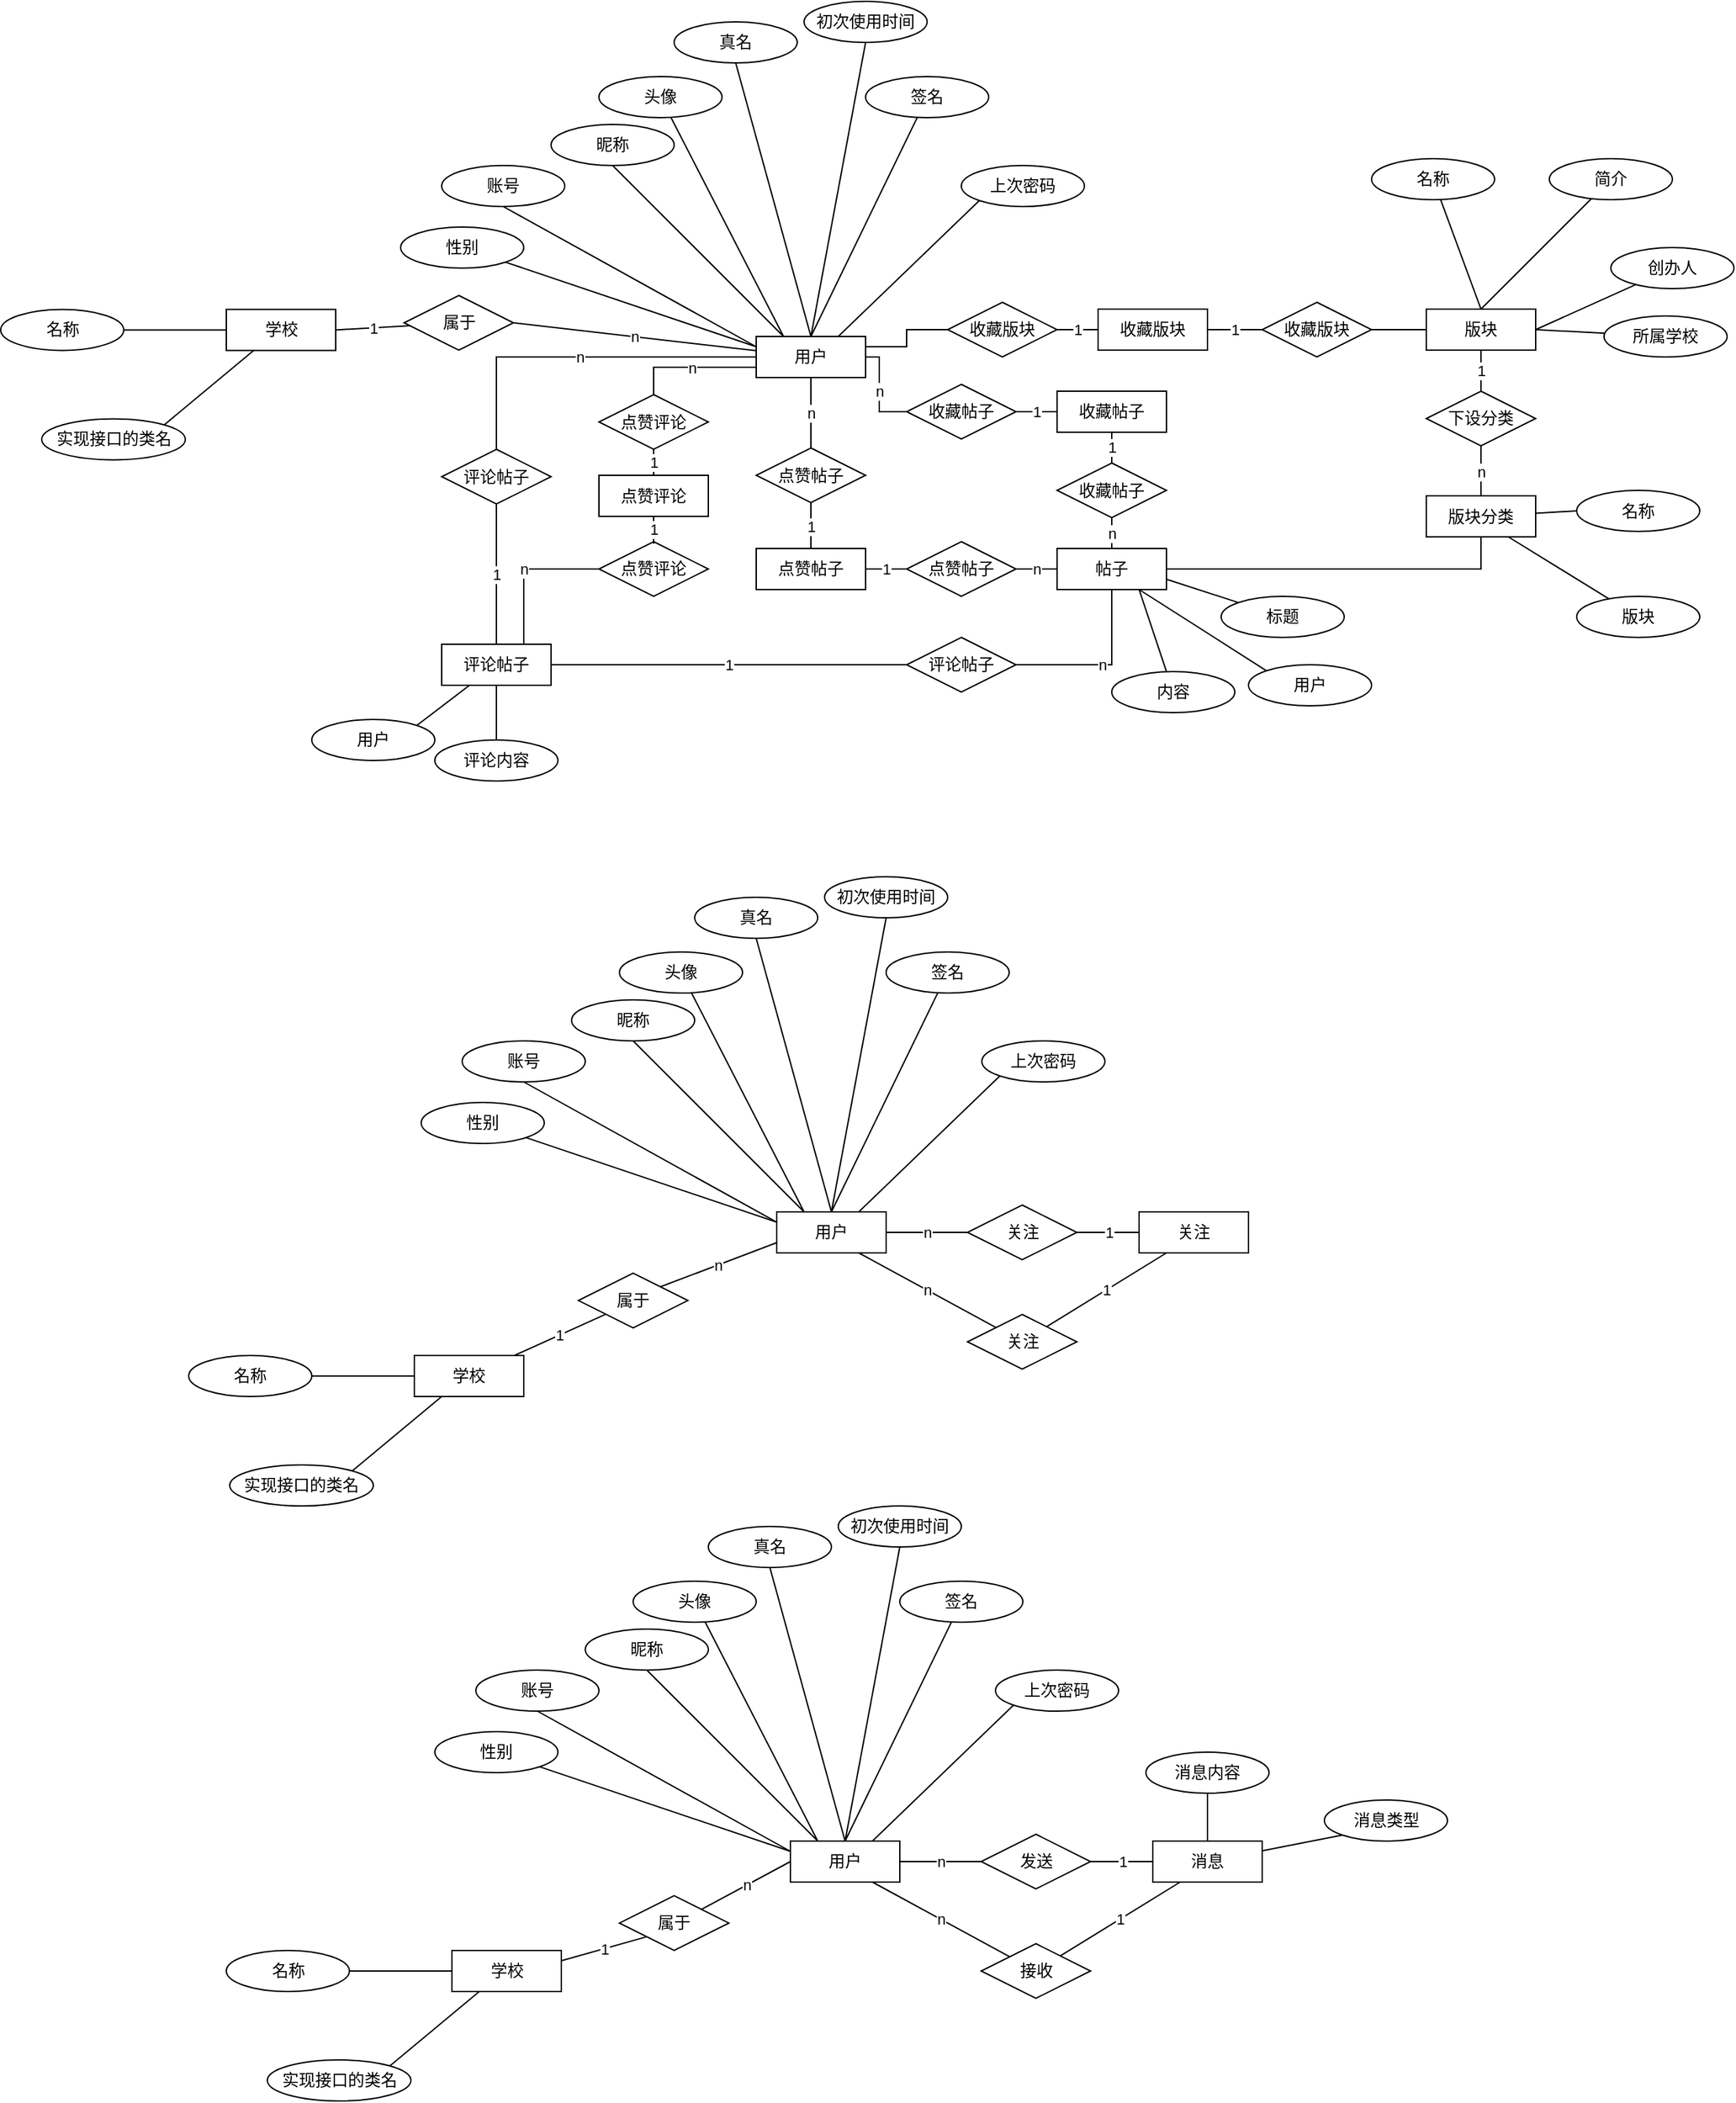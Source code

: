 <mxfile version="10.6.9" type="github"><diagram name="Page-1" id="ad52d381-51e7-2e0d-a935-2d0ddd2fd229"><mxGraphModel dx="1935" dy="1365" grid="1" gridSize="10" guides="1" tooltips="1" connect="1" arrows="1" fold="1" page="1" pageScale="1" pageWidth="1100" pageHeight="850" background="#ffffff" math="0" shadow="0"><root><mxCell id="0"/><mxCell id="1" parent="0"/><mxCell id="YHrxvoKXuouvBhaoCfWA-26" value="n&lt;br&gt;" style="edgeStyle=orthogonalEdgeStyle;rounded=0;orthogonalLoop=1;jettySize=auto;html=1;entryX=0.5;entryY=0;entryDx=0;entryDy=0;endArrow=none;endFill=0;" edge="1" parent="1" source="YHrxvoKXuouvBhaoCfWA-1" target="YHrxvoKXuouvBhaoCfWA-13"><mxGeometry relative="1" as="geometry"/></mxCell><mxCell id="YHrxvoKXuouvBhaoCfWA-28" value="n" style="edgeStyle=orthogonalEdgeStyle;rounded=0;orthogonalLoop=1;jettySize=auto;html=1;entryX=0.5;entryY=0;entryDx=0;entryDy=0;endArrow=none;endFill=0;" edge="1" parent="1" source="YHrxvoKXuouvBhaoCfWA-1" target="YHrxvoKXuouvBhaoCfWA-27"><mxGeometry relative="1" as="geometry"/></mxCell><mxCell id="YHrxvoKXuouvBhaoCfWA-46" value="n" style="edgeStyle=orthogonalEdgeStyle;rounded=0;orthogonalLoop=1;jettySize=auto;html=1;exitX=0;exitY=0.75;exitDx=0;exitDy=0;endArrow=none;endFill=0;" edge="1" parent="1" source="YHrxvoKXuouvBhaoCfWA-1" target="YHrxvoKXuouvBhaoCfWA-45"><mxGeometry relative="1" as="geometry"/></mxCell><mxCell id="YHrxvoKXuouvBhaoCfWA-57" style="edgeStyle=orthogonalEdgeStyle;rounded=0;orthogonalLoop=1;jettySize=auto;html=1;exitX=1;exitY=0.25;exitDx=0;exitDy=0;entryX=0;entryY=0.5;entryDx=0;entryDy=0;endArrow=none;endFill=0;" edge="1" parent="1" source="YHrxvoKXuouvBhaoCfWA-1" target="YHrxvoKXuouvBhaoCfWA-9"><mxGeometry relative="1" as="geometry"/></mxCell><mxCell id="YHrxvoKXuouvBhaoCfWA-65" style="rounded=0;orthogonalLoop=1;jettySize=auto;html=1;exitX=0;exitY=0.25;exitDx=0;exitDy=0;entryX=0.5;entryY=1;entryDx=0;entryDy=0;endArrow=none;endFill=0;strokeColor=#000000;" edge="1" parent="1" source="YHrxvoKXuouvBhaoCfWA-1" target="YHrxvoKXuouvBhaoCfWA-2"><mxGeometry relative="1" as="geometry"/></mxCell><mxCell id="YHrxvoKXuouvBhaoCfWA-69" style="edgeStyle=none;rounded=0;orthogonalLoop=1;jettySize=auto;html=1;exitX=0.25;exitY=0;exitDx=0;exitDy=0;entryX=0.5;entryY=1;entryDx=0;entryDy=0;endArrow=none;endFill=0;strokeColor=#000000;" edge="1" parent="1" source="YHrxvoKXuouvBhaoCfWA-1" target="YHrxvoKXuouvBhaoCfWA-68"><mxGeometry relative="1" as="geometry"/></mxCell><mxCell id="YHrxvoKXuouvBhaoCfWA-71" style="edgeStyle=none;rounded=0;orthogonalLoop=1;jettySize=auto;html=1;exitX=0.5;exitY=0;exitDx=0;exitDy=0;entryX=0.5;entryY=1;entryDx=0;entryDy=0;endArrow=none;endFill=0;strokeColor=#000000;" edge="1" parent="1" source="YHrxvoKXuouvBhaoCfWA-1" target="YHrxvoKXuouvBhaoCfWA-70"><mxGeometry relative="1" as="geometry"/></mxCell><mxCell id="YHrxvoKXuouvBhaoCfWA-84" style="edgeStyle=none;rounded=0;orthogonalLoop=1;jettySize=auto;html=1;exitX=0.5;exitY=0;exitDx=0;exitDy=0;entryX=0.5;entryY=1;entryDx=0;entryDy=0;endArrow=none;endFill=0;strokeColor=#000000;" edge="1" parent="1" source="YHrxvoKXuouvBhaoCfWA-1" target="YHrxvoKXuouvBhaoCfWA-83"><mxGeometry relative="1" as="geometry"/></mxCell><mxCell id="YHrxvoKXuouvBhaoCfWA-1" value="用户" style="rounded=0;whiteSpace=wrap;html=1;" vertex="1" parent="1"><mxGeometry x="355" y="-545" width="80" height="30" as="geometry"/></mxCell><mxCell id="YHrxvoKXuouvBhaoCfWA-2" value="账号" style="ellipse;whiteSpace=wrap;html=1;" vertex="1" parent="1"><mxGeometry x="125" y="-670" width="90" height="30" as="geometry"/></mxCell><mxCell id="YHrxvoKXuouvBhaoCfWA-60" style="edgeStyle=orthogonalEdgeStyle;rounded=0;orthogonalLoop=1;jettySize=auto;html=1;entryX=1;entryY=0.5;entryDx=0;entryDy=0;endArrow=none;endFill=0;" edge="1" parent="1" source="YHrxvoKXuouvBhaoCfWA-3" target="YHrxvoKXuouvBhaoCfWA-11"><mxGeometry relative="1" as="geometry"/></mxCell><mxCell id="YHrxvoKXuouvBhaoCfWA-63" value="1" style="edgeStyle=orthogonalEdgeStyle;rounded=0;orthogonalLoop=1;jettySize=auto;html=1;entryX=0.5;entryY=0;entryDx=0;entryDy=0;endArrow=none;endFill=0;" edge="1" parent="1" source="YHrxvoKXuouvBhaoCfWA-3" target="YHrxvoKXuouvBhaoCfWA-62"><mxGeometry relative="1" as="geometry"/></mxCell><mxCell id="YHrxvoKXuouvBhaoCfWA-3" value="版块" style="rounded=0;whiteSpace=wrap;html=1;" vertex="1" parent="1"><mxGeometry x="845" y="-565" width="80" height="30" as="geometry"/></mxCell><mxCell id="YHrxvoKXuouvBhaoCfWA-17" value="1" style="edgeStyle=orthogonalEdgeStyle;rounded=0;orthogonalLoop=1;jettySize=auto;html=1;exitX=1;exitY=0.5;exitDx=0;exitDy=0;entryX=0;entryY=0.5;entryDx=0;entryDy=0;endArrow=none;endFill=0;" edge="1" parent="1" source="YHrxvoKXuouvBhaoCfWA-4" target="YHrxvoKXuouvBhaoCfWA-11"><mxGeometry relative="1" as="geometry"/></mxCell><mxCell id="YHrxvoKXuouvBhaoCfWA-4" value="收藏版块" style="rounded=0;whiteSpace=wrap;html=1;" vertex="1" parent="1"><mxGeometry x="605" y="-565" width="80" height="30" as="geometry"/></mxCell><mxCell id="YHrxvoKXuouvBhaoCfWA-5" value="点赞帖子" style="rounded=0;whiteSpace=wrap;html=1;" vertex="1" parent="1"><mxGeometry x="355" y="-390" width="80" height="30" as="geometry"/></mxCell><mxCell id="YHrxvoKXuouvBhaoCfWA-20" style="edgeStyle=orthogonalEdgeStyle;rounded=0;orthogonalLoop=1;jettySize=auto;html=1;exitX=1;exitY=0.5;exitDx=0;exitDy=0;entryX=0.5;entryY=1;entryDx=0;entryDy=0;endArrow=none;endFill=0;" edge="1" parent="1" source="YHrxvoKXuouvBhaoCfWA-6" target="YHrxvoKXuouvBhaoCfWA-7"><mxGeometry relative="1" as="geometry"/></mxCell><mxCell id="YHrxvoKXuouvBhaoCfWA-99" style="edgeStyle=none;rounded=0;orthogonalLoop=1;jettySize=auto;html=1;exitX=0.75;exitY=1;exitDx=0;exitDy=0;entryX=0;entryY=0;entryDx=0;entryDy=0;endArrow=none;endFill=0;strokeColor=#000000;" edge="1" parent="1" source="YHrxvoKXuouvBhaoCfWA-6" target="YHrxvoKXuouvBhaoCfWA-98"><mxGeometry relative="1" as="geometry"/></mxCell><mxCell id="YHrxvoKXuouvBhaoCfWA-6" value="帖子" style="rounded=0;whiteSpace=wrap;html=1;" vertex="1" parent="1"><mxGeometry x="575" y="-390" width="80" height="30" as="geometry"/></mxCell><mxCell id="YHrxvoKXuouvBhaoCfWA-64" value="n" style="edgeStyle=orthogonalEdgeStyle;rounded=0;orthogonalLoop=1;jettySize=auto;html=1;entryX=0.5;entryY=1;entryDx=0;entryDy=0;endArrow=none;endFill=0;" edge="1" parent="1" source="YHrxvoKXuouvBhaoCfWA-7" target="YHrxvoKXuouvBhaoCfWA-62"><mxGeometry relative="1" as="geometry"/></mxCell><mxCell id="YHrxvoKXuouvBhaoCfWA-91" style="edgeStyle=none;rounded=0;orthogonalLoop=1;jettySize=auto;html=1;entryX=0;entryY=0.5;entryDx=0;entryDy=0;endArrow=none;endFill=0;strokeColor=#000000;" edge="1" parent="1" source="YHrxvoKXuouvBhaoCfWA-7" target="YHrxvoKXuouvBhaoCfWA-90"><mxGeometry relative="1" as="geometry"/></mxCell><mxCell id="YHrxvoKXuouvBhaoCfWA-7" value="版块分类" style="rounded=0;whiteSpace=wrap;html=1;" vertex="1" parent="1"><mxGeometry x="845" y="-428.5" width="80" height="30" as="geometry"/></mxCell><mxCell id="YHrxvoKXuouvBhaoCfWA-16" value="1" style="edgeStyle=orthogonalEdgeStyle;rounded=0;orthogonalLoop=1;jettySize=auto;html=1;entryX=0;entryY=0.5;entryDx=0;entryDy=0;endArrow=none;endFill=0;" edge="1" parent="1" source="YHrxvoKXuouvBhaoCfWA-9" target="YHrxvoKXuouvBhaoCfWA-4"><mxGeometry relative="1" as="geometry"/></mxCell><mxCell id="YHrxvoKXuouvBhaoCfWA-9" value="收藏版块" style="rhombus;whiteSpace=wrap;html=1;" vertex="1" parent="1"><mxGeometry x="495" y="-570" width="80" height="40" as="geometry"/></mxCell><mxCell id="YHrxvoKXuouvBhaoCfWA-11" value="收藏版块" style="rhombus;whiteSpace=wrap;html=1;" vertex="1" parent="1"><mxGeometry x="725" y="-570" width="80" height="40" as="geometry"/></mxCell><mxCell id="YHrxvoKXuouvBhaoCfWA-25" value="1" style="edgeStyle=orthogonalEdgeStyle;rounded=0;orthogonalLoop=1;jettySize=auto;html=1;exitX=0.5;exitY=1;exitDx=0;exitDy=0;entryX=0.5;entryY=0;entryDx=0;entryDy=0;endArrow=none;endFill=0;" edge="1" parent="1" source="YHrxvoKXuouvBhaoCfWA-13" target="YHrxvoKXuouvBhaoCfWA-5"><mxGeometry relative="1" as="geometry"/></mxCell><mxCell id="YHrxvoKXuouvBhaoCfWA-13" value="点赞帖子" style="rhombus;whiteSpace=wrap;html=1;" vertex="1" parent="1"><mxGeometry x="355" y="-463.5" width="80" height="40" as="geometry"/></mxCell><mxCell id="YHrxvoKXuouvBhaoCfWA-21" value="n" style="edgeStyle=orthogonalEdgeStyle;rounded=0;orthogonalLoop=1;jettySize=auto;html=1;exitX=1;exitY=0.5;exitDx=0;exitDy=0;entryX=0;entryY=0.5;entryDx=0;entryDy=0;endArrow=none;endFill=0;" edge="1" parent="1" source="YHrxvoKXuouvBhaoCfWA-14" target="YHrxvoKXuouvBhaoCfWA-6"><mxGeometry relative="1" as="geometry"/></mxCell><mxCell id="YHrxvoKXuouvBhaoCfWA-22" value="1&lt;br&gt;" style="edgeStyle=orthogonalEdgeStyle;rounded=0;orthogonalLoop=1;jettySize=auto;html=1;exitX=0;exitY=0.5;exitDx=0;exitDy=0;entryX=1;entryY=0.5;entryDx=0;entryDy=0;endArrow=none;endFill=0;" edge="1" parent="1" source="YHrxvoKXuouvBhaoCfWA-14" target="YHrxvoKXuouvBhaoCfWA-5"><mxGeometry relative="1" as="geometry"/></mxCell><mxCell id="YHrxvoKXuouvBhaoCfWA-14" value="点赞帖子" style="rhombus;whiteSpace=wrap;html=1;" vertex="1" parent="1"><mxGeometry x="465" y="-395" width="80" height="40" as="geometry"/></mxCell><mxCell id="YHrxvoKXuouvBhaoCfWA-38" value="1" style="edgeStyle=orthogonalEdgeStyle;rounded=0;orthogonalLoop=1;jettySize=auto;html=1;endArrow=none;endFill=0;" edge="1" parent="1" source="YHrxvoKXuouvBhaoCfWA-27" target="YHrxvoKXuouvBhaoCfWA-37"><mxGeometry relative="1" as="geometry"/></mxCell><mxCell id="YHrxvoKXuouvBhaoCfWA-27" value="评论帖子" style="rhombus;whiteSpace=wrap;html=1;" vertex="1" parent="1"><mxGeometry x="125" y="-462.5" width="80" height="40" as="geometry"/></mxCell><mxCell id="YHrxvoKXuouvBhaoCfWA-41" value="n" style="edgeStyle=orthogonalEdgeStyle;rounded=0;orthogonalLoop=1;jettySize=auto;html=1;exitX=0;exitY=0.5;exitDx=0;exitDy=0;entryX=1;entryY=0.5;entryDx=0;entryDy=0;endArrow=none;endFill=0;" edge="1" parent="1" source="YHrxvoKXuouvBhaoCfWA-33" target="YHrxvoKXuouvBhaoCfWA-1"><mxGeometry relative="1" as="geometry"/></mxCell><mxCell id="YHrxvoKXuouvBhaoCfWA-42" value="1" style="edgeStyle=orthogonalEdgeStyle;rounded=0;orthogonalLoop=1;jettySize=auto;html=1;entryX=0;entryY=0.5;entryDx=0;entryDy=0;endArrow=none;endFill=0;" edge="1" parent="1" source="YHrxvoKXuouvBhaoCfWA-33" target="YHrxvoKXuouvBhaoCfWA-34"><mxGeometry relative="1" as="geometry"/></mxCell><mxCell id="YHrxvoKXuouvBhaoCfWA-33" value="收藏帖子" style="rhombus;whiteSpace=wrap;html=1;" vertex="1" parent="1"><mxGeometry x="465" y="-510" width="80" height="40" as="geometry"/></mxCell><mxCell id="YHrxvoKXuouvBhaoCfWA-43" value="1" style="edgeStyle=orthogonalEdgeStyle;rounded=0;orthogonalLoop=1;jettySize=auto;html=1;entryX=0.5;entryY=0;entryDx=0;entryDy=0;endArrow=none;endFill=0;" edge="1" parent="1" source="YHrxvoKXuouvBhaoCfWA-34" target="YHrxvoKXuouvBhaoCfWA-35"><mxGeometry relative="1" as="geometry"/></mxCell><mxCell id="YHrxvoKXuouvBhaoCfWA-34" value="收藏帖子" style="rounded=0;whiteSpace=wrap;html=1;" vertex="1" parent="1"><mxGeometry x="575" y="-505" width="80" height="30" as="geometry"/></mxCell><mxCell id="YHrxvoKXuouvBhaoCfWA-44" value="n" style="edgeStyle=orthogonalEdgeStyle;rounded=0;orthogonalLoop=1;jettySize=auto;html=1;entryX=0.5;entryY=0;entryDx=0;entryDy=0;endArrow=none;endFill=0;" edge="1" parent="1" source="YHrxvoKXuouvBhaoCfWA-35" target="YHrxvoKXuouvBhaoCfWA-6"><mxGeometry relative="1" as="geometry"/></mxCell><mxCell id="YHrxvoKXuouvBhaoCfWA-35" value="收藏帖子" style="rhombus;whiteSpace=wrap;html=1;" vertex="1" parent="1"><mxGeometry x="575" y="-452.5" width="80" height="40" as="geometry"/></mxCell><mxCell id="YHrxvoKXuouvBhaoCfWA-40" value="n" style="edgeStyle=orthogonalEdgeStyle;rounded=0;orthogonalLoop=1;jettySize=auto;html=1;entryX=0.5;entryY=1;entryDx=0;entryDy=0;endArrow=none;endFill=0;" edge="1" parent="1" source="YHrxvoKXuouvBhaoCfWA-36" target="YHrxvoKXuouvBhaoCfWA-6"><mxGeometry relative="1" as="geometry"/></mxCell><mxCell id="YHrxvoKXuouvBhaoCfWA-36" value="评论帖子" style="rhombus;whiteSpace=wrap;html=1;" vertex="1" parent="1"><mxGeometry x="465" y="-325" width="80" height="40" as="geometry"/></mxCell><mxCell id="YHrxvoKXuouvBhaoCfWA-39" value="1" style="edgeStyle=orthogonalEdgeStyle;rounded=0;orthogonalLoop=1;jettySize=auto;html=1;entryX=0;entryY=0.5;entryDx=0;entryDy=0;endArrow=none;endFill=0;" edge="1" parent="1" source="YHrxvoKXuouvBhaoCfWA-37" target="YHrxvoKXuouvBhaoCfWA-36"><mxGeometry relative="1" as="geometry"/></mxCell><mxCell id="YHrxvoKXuouvBhaoCfWA-101" style="edgeStyle=none;rounded=0;orthogonalLoop=1;jettySize=auto;html=1;entryX=0.5;entryY=0;entryDx=0;entryDy=0;endArrow=none;endFill=0;strokeColor=#000000;" edge="1" parent="1" source="YHrxvoKXuouvBhaoCfWA-37" target="YHrxvoKXuouvBhaoCfWA-100"><mxGeometry relative="1" as="geometry"/></mxCell><mxCell id="YHrxvoKXuouvBhaoCfWA-107" style="edgeStyle=none;rounded=0;orthogonalLoop=1;jettySize=auto;html=1;entryX=1;entryY=0;entryDx=0;entryDy=0;endArrow=none;endFill=0;strokeColor=#000000;" edge="1" parent="1" source="YHrxvoKXuouvBhaoCfWA-37" target="YHrxvoKXuouvBhaoCfWA-106"><mxGeometry relative="1" as="geometry"/></mxCell><mxCell id="YHrxvoKXuouvBhaoCfWA-37" value="评论帖子" style="rounded=0;whiteSpace=wrap;html=1;" vertex="1" parent="1"><mxGeometry x="125" y="-320" width="80" height="30" as="geometry"/></mxCell><mxCell id="YHrxvoKXuouvBhaoCfWA-53" value="1" style="edgeStyle=orthogonalEdgeStyle;rounded=0;orthogonalLoop=1;jettySize=auto;html=1;entryX=0.5;entryY=0;entryDx=0;entryDy=0;endArrow=none;endFill=0;" edge="1" parent="1" source="YHrxvoKXuouvBhaoCfWA-45" target="YHrxvoKXuouvBhaoCfWA-49"><mxGeometry relative="1" as="geometry"/></mxCell><mxCell id="YHrxvoKXuouvBhaoCfWA-45" value="点赞评论" style="rhombus;whiteSpace=wrap;html=1;" vertex="1" parent="1"><mxGeometry x="240" y="-502.5" width="80" height="40" as="geometry"/></mxCell><mxCell id="YHrxvoKXuouvBhaoCfWA-55" value="n" style="edgeStyle=orthogonalEdgeStyle;rounded=0;orthogonalLoop=1;jettySize=auto;html=1;entryX=0.75;entryY=0;entryDx=0;entryDy=0;endArrow=none;endFill=0;" edge="1" parent="1" source="YHrxvoKXuouvBhaoCfWA-47" target="YHrxvoKXuouvBhaoCfWA-37"><mxGeometry relative="1" as="geometry"/></mxCell><mxCell id="YHrxvoKXuouvBhaoCfWA-47" value="点赞评论" style="rhombus;whiteSpace=wrap;html=1;" vertex="1" parent="1"><mxGeometry x="240" y="-395" width="80" height="40" as="geometry"/></mxCell><mxCell id="YHrxvoKXuouvBhaoCfWA-52" value="1" style="edgeStyle=orthogonalEdgeStyle;rounded=0;orthogonalLoop=1;jettySize=auto;html=1;entryX=0.5;entryY=0;entryDx=0;entryDy=0;endArrow=none;endFill=0;" edge="1" parent="1" source="YHrxvoKXuouvBhaoCfWA-49" target="YHrxvoKXuouvBhaoCfWA-47"><mxGeometry relative="1" as="geometry"/></mxCell><mxCell id="YHrxvoKXuouvBhaoCfWA-49" value="点赞评论" style="rounded=0;whiteSpace=wrap;html=1;" vertex="1" parent="1"><mxGeometry x="240" y="-443.5" width="80" height="30" as="geometry"/></mxCell><mxCell id="YHrxvoKXuouvBhaoCfWA-62" value="下设分类" style="rhombus;whiteSpace=wrap;html=1;" vertex="1" parent="1"><mxGeometry x="845" y="-505" width="80" height="40" as="geometry"/></mxCell><mxCell id="YHrxvoKXuouvBhaoCfWA-68" value="昵称" style="ellipse;whiteSpace=wrap;html=1;" vertex="1" parent="1"><mxGeometry x="205" y="-700" width="90" height="30" as="geometry"/></mxCell><mxCell id="YHrxvoKXuouvBhaoCfWA-70" value="真名" style="ellipse;whiteSpace=wrap;html=1;" vertex="1" parent="1"><mxGeometry x="295" y="-775" width="90" height="30" as="geometry"/></mxCell><mxCell id="YHrxvoKXuouvBhaoCfWA-73" style="edgeStyle=none;rounded=0;orthogonalLoop=1;jettySize=auto;html=1;entryX=0;entryY=0.25;entryDx=0;entryDy=0;endArrow=none;endFill=0;strokeColor=#000000;" edge="1" parent="1" source="YHrxvoKXuouvBhaoCfWA-72" target="YHrxvoKXuouvBhaoCfWA-1"><mxGeometry relative="1" as="geometry"/></mxCell><mxCell id="YHrxvoKXuouvBhaoCfWA-72" value="性别" style="ellipse;whiteSpace=wrap;html=1;" vertex="1" parent="1"><mxGeometry x="95" y="-625" width="90" height="30" as="geometry"/></mxCell><mxCell id="YHrxvoKXuouvBhaoCfWA-75" style="edgeStyle=none;rounded=0;orthogonalLoop=1;jettySize=auto;html=1;entryX=0.25;entryY=0;entryDx=0;entryDy=0;endArrow=none;endFill=0;strokeColor=#000000;" edge="1" parent="1" source="YHrxvoKXuouvBhaoCfWA-74" target="YHrxvoKXuouvBhaoCfWA-1"><mxGeometry relative="1" as="geometry"/></mxCell><mxCell id="YHrxvoKXuouvBhaoCfWA-74" value="头像" style="ellipse;whiteSpace=wrap;html=1;" vertex="1" parent="1"><mxGeometry x="240" y="-735" width="90" height="30" as="geometry"/></mxCell><mxCell id="YHrxvoKXuouvBhaoCfWA-77" style="edgeStyle=none;rounded=0;orthogonalLoop=1;jettySize=auto;html=1;endArrow=none;endFill=0;strokeColor=#000000;entryX=0.5;entryY=0;entryDx=0;entryDy=0;" edge="1" parent="1" source="YHrxvoKXuouvBhaoCfWA-76" target="YHrxvoKXuouvBhaoCfWA-1"><mxGeometry relative="1" as="geometry"/></mxCell><mxCell id="YHrxvoKXuouvBhaoCfWA-76" value="签名" style="ellipse;whiteSpace=wrap;html=1;" vertex="1" parent="1"><mxGeometry x="435" y="-735" width="90" height="30" as="geometry"/></mxCell><mxCell id="YHrxvoKXuouvBhaoCfWA-82" style="edgeStyle=none;rounded=0;orthogonalLoop=1;jettySize=auto;html=1;exitX=0;exitY=1;exitDx=0;exitDy=0;entryX=0.75;entryY=0;entryDx=0;entryDy=0;endArrow=none;endFill=0;strokeColor=#000000;" edge="1" parent="1" source="YHrxvoKXuouvBhaoCfWA-80" target="YHrxvoKXuouvBhaoCfWA-1"><mxGeometry relative="1" as="geometry"/></mxCell><mxCell id="YHrxvoKXuouvBhaoCfWA-80" value="上次密码" style="ellipse;whiteSpace=wrap;html=1;" vertex="1" parent="1"><mxGeometry x="505" y="-670" width="90" height="30" as="geometry"/></mxCell><mxCell id="YHrxvoKXuouvBhaoCfWA-83" value="初次使用时间" style="ellipse;whiteSpace=wrap;html=1;" vertex="1" parent="1"><mxGeometry x="390" y="-790" width="90" height="30" as="geometry"/></mxCell><mxCell id="YHrxvoKXuouvBhaoCfWA-86" style="edgeStyle=none;rounded=0;orthogonalLoop=1;jettySize=auto;html=1;entryX=0.5;entryY=0;entryDx=0;entryDy=0;endArrow=none;endFill=0;strokeColor=#000000;" edge="1" parent="1" source="YHrxvoKXuouvBhaoCfWA-85" target="YHrxvoKXuouvBhaoCfWA-3"><mxGeometry relative="1" as="geometry"/></mxCell><mxCell id="YHrxvoKXuouvBhaoCfWA-85" value="名称" style="ellipse;whiteSpace=wrap;html=1;" vertex="1" parent="1"><mxGeometry x="805" y="-675" width="90" height="30" as="geometry"/></mxCell><mxCell id="YHrxvoKXuouvBhaoCfWA-89" style="edgeStyle=none;rounded=0;orthogonalLoop=1;jettySize=auto;html=1;entryX=0.5;entryY=0;entryDx=0;entryDy=0;endArrow=none;endFill=0;strokeColor=#000000;" edge="1" parent="1" source="YHrxvoKXuouvBhaoCfWA-88" target="YHrxvoKXuouvBhaoCfWA-3"><mxGeometry relative="1" as="geometry"/></mxCell><mxCell id="YHrxvoKXuouvBhaoCfWA-88" value="简介" style="ellipse;whiteSpace=wrap;html=1;" vertex="1" parent="1"><mxGeometry x="935" y="-675" width="90" height="30" as="geometry"/></mxCell><mxCell id="YHrxvoKXuouvBhaoCfWA-90" value="名称" style="ellipse;whiteSpace=wrap;html=1;" vertex="1" parent="1"><mxGeometry x="955" y="-432.5" width="90" height="30" as="geometry"/></mxCell><mxCell id="YHrxvoKXuouvBhaoCfWA-93" style="edgeStyle=none;rounded=0;orthogonalLoop=1;jettySize=auto;html=1;entryX=0.75;entryY=1;entryDx=0;entryDy=0;endArrow=none;endFill=0;strokeColor=#000000;" edge="1" parent="1" source="YHrxvoKXuouvBhaoCfWA-92" target="YHrxvoKXuouvBhaoCfWA-7"><mxGeometry relative="1" as="geometry"/></mxCell><mxCell id="YHrxvoKXuouvBhaoCfWA-92" value="版块" style="ellipse;whiteSpace=wrap;html=1;" vertex="1" parent="1"><mxGeometry x="955" y="-355" width="90" height="30" as="geometry"/></mxCell><mxCell id="YHrxvoKXuouvBhaoCfWA-95" style="edgeStyle=none;rounded=0;orthogonalLoop=1;jettySize=auto;html=1;entryX=1;entryY=0.75;entryDx=0;entryDy=0;endArrow=none;endFill=0;strokeColor=#000000;" edge="1" parent="1" source="YHrxvoKXuouvBhaoCfWA-94" target="YHrxvoKXuouvBhaoCfWA-6"><mxGeometry relative="1" as="geometry"/></mxCell><mxCell id="YHrxvoKXuouvBhaoCfWA-94" value="标题" style="ellipse;whiteSpace=wrap;html=1;" vertex="1" parent="1"><mxGeometry x="695" y="-355" width="90" height="30" as="geometry"/></mxCell><mxCell id="YHrxvoKXuouvBhaoCfWA-97" style="edgeStyle=none;rounded=0;orthogonalLoop=1;jettySize=auto;html=1;entryX=0.75;entryY=1;entryDx=0;entryDy=0;endArrow=none;endFill=0;strokeColor=#000000;" edge="1" parent="1" source="YHrxvoKXuouvBhaoCfWA-96" target="YHrxvoKXuouvBhaoCfWA-6"><mxGeometry relative="1" as="geometry"/></mxCell><mxCell id="YHrxvoKXuouvBhaoCfWA-96" value="内容" style="ellipse;whiteSpace=wrap;html=1;" vertex="1" parent="1"><mxGeometry x="615" y="-300" width="90" height="30" as="geometry"/></mxCell><mxCell id="YHrxvoKXuouvBhaoCfWA-98" value="用户" style="ellipse;whiteSpace=wrap;html=1;" vertex="1" parent="1"><mxGeometry x="715" y="-305" width="90" height="30" as="geometry"/></mxCell><mxCell id="YHrxvoKXuouvBhaoCfWA-100" value="评论内容" style="ellipse;whiteSpace=wrap;html=1;" vertex="1" parent="1"><mxGeometry x="120" y="-250" width="90" height="30" as="geometry"/></mxCell><mxCell id="YHrxvoKXuouvBhaoCfWA-103" style="edgeStyle=none;rounded=0;orthogonalLoop=1;jettySize=auto;html=1;entryX=1;entryY=0.5;entryDx=0;entryDy=0;endArrow=none;endFill=0;strokeColor=#000000;" edge="1" parent="1" source="YHrxvoKXuouvBhaoCfWA-102" target="YHrxvoKXuouvBhaoCfWA-3"><mxGeometry relative="1" as="geometry"/></mxCell><mxCell id="YHrxvoKXuouvBhaoCfWA-102" value="创办人" style="ellipse;whiteSpace=wrap;html=1;" vertex="1" parent="1"><mxGeometry x="980" y="-610" width="90" height="30" as="geometry"/></mxCell><mxCell id="YHrxvoKXuouvBhaoCfWA-105" style="edgeStyle=none;rounded=0;orthogonalLoop=1;jettySize=auto;html=1;entryX=1;entryY=0.5;entryDx=0;entryDy=0;endArrow=none;endFill=0;strokeColor=#000000;" edge="1" parent="1" source="YHrxvoKXuouvBhaoCfWA-104" target="YHrxvoKXuouvBhaoCfWA-3"><mxGeometry relative="1" as="geometry"/></mxCell><mxCell id="YHrxvoKXuouvBhaoCfWA-104" value="所属学校" style="ellipse;whiteSpace=wrap;html=1;" vertex="1" parent="1"><mxGeometry x="975" y="-560" width="90" height="30" as="geometry"/></mxCell><mxCell id="YHrxvoKXuouvBhaoCfWA-106" value="用户" style="ellipse;whiteSpace=wrap;html=1;" vertex="1" parent="1"><mxGeometry x="30" y="-265" width="90" height="30" as="geometry"/></mxCell><mxCell id="YHrxvoKXuouvBhaoCfWA-153" style="rounded=0;orthogonalLoop=1;jettySize=auto;html=1;exitX=0;exitY=0.25;exitDx=0;exitDy=0;entryX=0.5;entryY=1;entryDx=0;entryDy=0;endArrow=none;endFill=0;strokeColor=#000000;" edge="1" parent="1" source="YHrxvoKXuouvBhaoCfWA-158" target="YHrxvoKXuouvBhaoCfWA-159"><mxGeometry relative="1" as="geometry"/></mxCell><mxCell id="YHrxvoKXuouvBhaoCfWA-154" style="edgeStyle=none;rounded=0;orthogonalLoop=1;jettySize=auto;html=1;exitX=0.25;exitY=0;exitDx=0;exitDy=0;entryX=0.5;entryY=1;entryDx=0;entryDy=0;endArrow=none;endFill=0;strokeColor=#000000;" edge="1" parent="1" source="YHrxvoKXuouvBhaoCfWA-158" target="YHrxvoKXuouvBhaoCfWA-178"><mxGeometry relative="1" as="geometry"/></mxCell><mxCell id="YHrxvoKXuouvBhaoCfWA-155" style="edgeStyle=none;rounded=0;orthogonalLoop=1;jettySize=auto;html=1;exitX=0.5;exitY=0;exitDx=0;exitDy=0;entryX=0.5;entryY=1;entryDx=0;entryDy=0;endArrow=none;endFill=0;strokeColor=#000000;" edge="1" parent="1" source="YHrxvoKXuouvBhaoCfWA-158" target="YHrxvoKXuouvBhaoCfWA-179"><mxGeometry relative="1" as="geometry"/></mxCell><mxCell id="YHrxvoKXuouvBhaoCfWA-157" style="edgeStyle=none;rounded=0;orthogonalLoop=1;jettySize=auto;html=1;exitX=0.5;exitY=0;exitDx=0;exitDy=0;entryX=0.5;entryY=1;entryDx=0;entryDy=0;endArrow=none;endFill=0;strokeColor=#000000;" edge="1" parent="1" source="YHrxvoKXuouvBhaoCfWA-158" target="YHrxvoKXuouvBhaoCfWA-189"><mxGeometry relative="1" as="geometry"/></mxCell><mxCell id="YHrxvoKXuouvBhaoCfWA-192" value="n" style="edgeStyle=none;rounded=0;orthogonalLoop=1;jettySize=auto;html=1;entryX=0;entryY=0.5;entryDx=0;entryDy=0;endArrow=none;endFill=0;strokeColor=#000000;" edge="1" parent="1" source="YHrxvoKXuouvBhaoCfWA-158" target="YHrxvoKXuouvBhaoCfWA-191"><mxGeometry relative="1" as="geometry"/></mxCell><mxCell id="YHrxvoKXuouvBhaoCfWA-253" value="n" style="edgeStyle=none;rounded=0;orthogonalLoop=1;jettySize=auto;html=1;exitX=0;exitY=0.75;exitDx=0;exitDy=0;entryX=1;entryY=0;entryDx=0;entryDy=0;endArrow=none;endFill=0;strokeColor=#000000;" edge="1" parent="1" source="YHrxvoKXuouvBhaoCfWA-158" target="YHrxvoKXuouvBhaoCfWA-251"><mxGeometry relative="1" as="geometry"/></mxCell><mxCell id="YHrxvoKXuouvBhaoCfWA-158" value="用户" style="rounded=0;whiteSpace=wrap;html=1;" vertex="1" parent="1"><mxGeometry x="370" y="95" width="80" height="30" as="geometry"/></mxCell><mxCell id="YHrxvoKXuouvBhaoCfWA-159" value="账号" style="ellipse;whiteSpace=wrap;html=1;" vertex="1" parent="1"><mxGeometry x="140" y="-30" width="90" height="30" as="geometry"/></mxCell><mxCell id="YHrxvoKXuouvBhaoCfWA-178" value="昵称" style="ellipse;whiteSpace=wrap;html=1;" vertex="1" parent="1"><mxGeometry x="220" y="-60" width="90" height="30" as="geometry"/></mxCell><mxCell id="YHrxvoKXuouvBhaoCfWA-179" value="真名" style="ellipse;whiteSpace=wrap;html=1;" vertex="1" parent="1"><mxGeometry x="310" y="-135" width="90" height="30" as="geometry"/></mxCell><mxCell id="YHrxvoKXuouvBhaoCfWA-180" style="edgeStyle=none;rounded=0;orthogonalLoop=1;jettySize=auto;html=1;entryX=0;entryY=0.25;entryDx=0;entryDy=0;endArrow=none;endFill=0;strokeColor=#000000;" edge="1" parent="1" source="YHrxvoKXuouvBhaoCfWA-181" target="YHrxvoKXuouvBhaoCfWA-158"><mxGeometry relative="1" as="geometry"/></mxCell><mxCell id="YHrxvoKXuouvBhaoCfWA-181" value="性别" style="ellipse;whiteSpace=wrap;html=1;" vertex="1" parent="1"><mxGeometry x="110" y="15" width="90" height="30" as="geometry"/></mxCell><mxCell id="YHrxvoKXuouvBhaoCfWA-182" style="edgeStyle=none;rounded=0;orthogonalLoop=1;jettySize=auto;html=1;entryX=0.25;entryY=0;entryDx=0;entryDy=0;endArrow=none;endFill=0;strokeColor=#000000;" edge="1" parent="1" source="YHrxvoKXuouvBhaoCfWA-183" target="YHrxvoKXuouvBhaoCfWA-158"><mxGeometry relative="1" as="geometry"/></mxCell><mxCell id="YHrxvoKXuouvBhaoCfWA-183" value="头像" style="ellipse;whiteSpace=wrap;html=1;" vertex="1" parent="1"><mxGeometry x="255" y="-95" width="90" height="30" as="geometry"/></mxCell><mxCell id="YHrxvoKXuouvBhaoCfWA-184" style="edgeStyle=none;rounded=0;orthogonalLoop=1;jettySize=auto;html=1;endArrow=none;endFill=0;strokeColor=#000000;entryX=0.5;entryY=0;entryDx=0;entryDy=0;" edge="1" parent="1" source="YHrxvoKXuouvBhaoCfWA-185" target="YHrxvoKXuouvBhaoCfWA-158"><mxGeometry relative="1" as="geometry"/></mxCell><mxCell id="YHrxvoKXuouvBhaoCfWA-185" value="签名" style="ellipse;whiteSpace=wrap;html=1;" vertex="1" parent="1"><mxGeometry x="450" y="-95" width="90" height="30" as="geometry"/></mxCell><mxCell id="YHrxvoKXuouvBhaoCfWA-187" style="edgeStyle=none;rounded=0;orthogonalLoop=1;jettySize=auto;html=1;exitX=0;exitY=1;exitDx=0;exitDy=0;entryX=0.75;entryY=0;entryDx=0;entryDy=0;endArrow=none;endFill=0;strokeColor=#000000;" edge="1" parent="1" source="YHrxvoKXuouvBhaoCfWA-188" target="YHrxvoKXuouvBhaoCfWA-158"><mxGeometry relative="1" as="geometry"/></mxCell><mxCell id="YHrxvoKXuouvBhaoCfWA-188" value="上次密码" style="ellipse;whiteSpace=wrap;html=1;" vertex="1" parent="1"><mxGeometry x="520" y="-30" width="90" height="30" as="geometry"/></mxCell><mxCell id="YHrxvoKXuouvBhaoCfWA-189" value="初次使用时间" style="ellipse;whiteSpace=wrap;html=1;" vertex="1" parent="1"><mxGeometry x="405" y="-150" width="90" height="30" as="geometry"/></mxCell><mxCell id="YHrxvoKXuouvBhaoCfWA-190" value="关注" style="rounded=0;whiteSpace=wrap;html=1;" vertex="1" parent="1"><mxGeometry x="635" y="95" width="80" height="30" as="geometry"/></mxCell><mxCell id="YHrxvoKXuouvBhaoCfWA-193" value="1" style="edgeStyle=none;rounded=0;orthogonalLoop=1;jettySize=auto;html=1;entryX=0;entryY=0.5;entryDx=0;entryDy=0;endArrow=none;endFill=0;strokeColor=#000000;" edge="1" parent="1" source="YHrxvoKXuouvBhaoCfWA-191" target="YHrxvoKXuouvBhaoCfWA-190"><mxGeometry relative="1" as="geometry"/></mxCell><mxCell id="YHrxvoKXuouvBhaoCfWA-191" value="关注" style="rhombus;whiteSpace=wrap;html=1;" vertex="1" parent="1"><mxGeometry x="509.5" y="90" width="80" height="40" as="geometry"/></mxCell><mxCell id="YHrxvoKXuouvBhaoCfWA-195" value="n" style="edgeStyle=none;rounded=0;orthogonalLoop=1;jettySize=auto;html=1;entryX=0.75;entryY=1;entryDx=0;entryDy=0;endArrow=none;endFill=0;strokeColor=#000000;" edge="1" parent="1" source="YHrxvoKXuouvBhaoCfWA-194" target="YHrxvoKXuouvBhaoCfWA-158"><mxGeometry relative="1" as="geometry"/></mxCell><mxCell id="YHrxvoKXuouvBhaoCfWA-196" value="1" style="edgeStyle=none;rounded=0;orthogonalLoop=1;jettySize=auto;html=1;entryX=0.25;entryY=1;entryDx=0;entryDy=0;endArrow=none;endFill=0;strokeColor=#000000;" edge="1" parent="1" source="YHrxvoKXuouvBhaoCfWA-194" target="YHrxvoKXuouvBhaoCfWA-190"><mxGeometry relative="1" as="geometry"/></mxCell><mxCell id="YHrxvoKXuouvBhaoCfWA-194" value="关注" style="rhombus;whiteSpace=wrap;html=1;" vertex="1" parent="1"><mxGeometry x="509.5" y="170" width="80" height="40" as="geometry"/></mxCell><mxCell id="YHrxvoKXuouvBhaoCfWA-197" style="rounded=0;orthogonalLoop=1;jettySize=auto;html=1;exitX=0;exitY=0.25;exitDx=0;exitDy=0;entryX=0.5;entryY=1;entryDx=0;entryDy=0;endArrow=none;endFill=0;strokeColor=#000000;" edge="1" parent="1" source="YHrxvoKXuouvBhaoCfWA-203" target="YHrxvoKXuouvBhaoCfWA-204"><mxGeometry relative="1" as="geometry"/></mxCell><mxCell id="YHrxvoKXuouvBhaoCfWA-198" style="edgeStyle=none;rounded=0;orthogonalLoop=1;jettySize=auto;html=1;exitX=0.25;exitY=0;exitDx=0;exitDy=0;entryX=0.5;entryY=1;entryDx=0;entryDy=0;endArrow=none;endFill=0;strokeColor=#000000;" edge="1" parent="1" source="YHrxvoKXuouvBhaoCfWA-203" target="YHrxvoKXuouvBhaoCfWA-205"><mxGeometry relative="1" as="geometry"/></mxCell><mxCell id="YHrxvoKXuouvBhaoCfWA-199" style="edgeStyle=none;rounded=0;orthogonalLoop=1;jettySize=auto;html=1;exitX=0.5;exitY=0;exitDx=0;exitDy=0;entryX=0.5;entryY=1;entryDx=0;entryDy=0;endArrow=none;endFill=0;strokeColor=#000000;" edge="1" parent="1" source="YHrxvoKXuouvBhaoCfWA-203" target="YHrxvoKXuouvBhaoCfWA-206"><mxGeometry relative="1" as="geometry"/></mxCell><mxCell id="YHrxvoKXuouvBhaoCfWA-201" style="edgeStyle=none;rounded=0;orthogonalLoop=1;jettySize=auto;html=1;exitX=0.5;exitY=0;exitDx=0;exitDy=0;entryX=0.5;entryY=1;entryDx=0;entryDy=0;endArrow=none;endFill=0;strokeColor=#000000;" edge="1" parent="1" source="YHrxvoKXuouvBhaoCfWA-203" target="YHrxvoKXuouvBhaoCfWA-216"><mxGeometry relative="1" as="geometry"/></mxCell><mxCell id="YHrxvoKXuouvBhaoCfWA-202" value="n" style="edgeStyle=none;rounded=0;orthogonalLoop=1;jettySize=auto;html=1;entryX=0;entryY=0.5;entryDx=0;entryDy=0;endArrow=none;endFill=0;strokeColor=#000000;" edge="1" parent="1" source="YHrxvoKXuouvBhaoCfWA-203" target="YHrxvoKXuouvBhaoCfWA-219"><mxGeometry relative="1" as="geometry"/></mxCell><mxCell id="YHrxvoKXuouvBhaoCfWA-203" value="用户" style="rounded=0;whiteSpace=wrap;html=1;" vertex="1" parent="1"><mxGeometry x="380" y="555" width="80" height="30" as="geometry"/></mxCell><mxCell id="YHrxvoKXuouvBhaoCfWA-204" value="账号" style="ellipse;whiteSpace=wrap;html=1;" vertex="1" parent="1"><mxGeometry x="150" y="430" width="90" height="30" as="geometry"/></mxCell><mxCell id="YHrxvoKXuouvBhaoCfWA-205" value="昵称" style="ellipse;whiteSpace=wrap;html=1;" vertex="1" parent="1"><mxGeometry x="230" y="400" width="90" height="30" as="geometry"/></mxCell><mxCell id="YHrxvoKXuouvBhaoCfWA-206" value="真名" style="ellipse;whiteSpace=wrap;html=1;" vertex="1" parent="1"><mxGeometry x="320" y="325" width="90" height="30" as="geometry"/></mxCell><mxCell id="YHrxvoKXuouvBhaoCfWA-207" style="edgeStyle=none;rounded=0;orthogonalLoop=1;jettySize=auto;html=1;entryX=0;entryY=0.25;entryDx=0;entryDy=0;endArrow=none;endFill=0;strokeColor=#000000;" edge="1" parent="1" source="YHrxvoKXuouvBhaoCfWA-208" target="YHrxvoKXuouvBhaoCfWA-203"><mxGeometry relative="1" as="geometry"/></mxCell><mxCell id="YHrxvoKXuouvBhaoCfWA-208" value="性别" style="ellipse;whiteSpace=wrap;html=1;" vertex="1" parent="1"><mxGeometry x="120" y="475" width="90" height="30" as="geometry"/></mxCell><mxCell id="YHrxvoKXuouvBhaoCfWA-209" style="edgeStyle=none;rounded=0;orthogonalLoop=1;jettySize=auto;html=1;entryX=0.25;entryY=0;entryDx=0;entryDy=0;endArrow=none;endFill=0;strokeColor=#000000;" edge="1" parent="1" source="YHrxvoKXuouvBhaoCfWA-210" target="YHrxvoKXuouvBhaoCfWA-203"><mxGeometry relative="1" as="geometry"/></mxCell><mxCell id="YHrxvoKXuouvBhaoCfWA-210" value="头像" style="ellipse;whiteSpace=wrap;html=1;" vertex="1" parent="1"><mxGeometry x="265" y="365" width="90" height="30" as="geometry"/></mxCell><mxCell id="YHrxvoKXuouvBhaoCfWA-211" style="edgeStyle=none;rounded=0;orthogonalLoop=1;jettySize=auto;html=1;endArrow=none;endFill=0;strokeColor=#000000;entryX=0.5;entryY=0;entryDx=0;entryDy=0;" edge="1" parent="1" source="YHrxvoKXuouvBhaoCfWA-212" target="YHrxvoKXuouvBhaoCfWA-203"><mxGeometry relative="1" as="geometry"/></mxCell><mxCell id="YHrxvoKXuouvBhaoCfWA-212" value="签名" style="ellipse;whiteSpace=wrap;html=1;" vertex="1" parent="1"><mxGeometry x="460" y="365" width="90" height="30" as="geometry"/></mxCell><mxCell id="YHrxvoKXuouvBhaoCfWA-214" style="edgeStyle=none;rounded=0;orthogonalLoop=1;jettySize=auto;html=1;exitX=0;exitY=1;exitDx=0;exitDy=0;entryX=0.75;entryY=0;entryDx=0;entryDy=0;endArrow=none;endFill=0;strokeColor=#000000;" edge="1" parent="1" source="YHrxvoKXuouvBhaoCfWA-215" target="YHrxvoKXuouvBhaoCfWA-203"><mxGeometry relative="1" as="geometry"/></mxCell><mxCell id="YHrxvoKXuouvBhaoCfWA-215" value="上次密码" style="ellipse;whiteSpace=wrap;html=1;" vertex="1" parent="1"><mxGeometry x="530" y="430" width="90" height="30" as="geometry"/></mxCell><mxCell id="YHrxvoKXuouvBhaoCfWA-216" value="初次使用时间" style="ellipse;whiteSpace=wrap;html=1;" vertex="1" parent="1"><mxGeometry x="415" y="310" width="90" height="30" as="geometry"/></mxCell><mxCell id="YHrxvoKXuouvBhaoCfWA-227" style="edgeStyle=none;rounded=0;orthogonalLoop=1;jettySize=auto;html=1;entryX=0.5;entryY=1;entryDx=0;entryDy=0;endArrow=none;endFill=0;strokeColor=#000000;" edge="1" parent="1" source="YHrxvoKXuouvBhaoCfWA-217" target="YHrxvoKXuouvBhaoCfWA-223"><mxGeometry relative="1" as="geometry"/></mxCell><mxCell id="YHrxvoKXuouvBhaoCfWA-228" style="edgeStyle=none;rounded=0;orthogonalLoop=1;jettySize=auto;html=1;entryX=0;entryY=1;entryDx=0;entryDy=0;endArrow=none;endFill=0;strokeColor=#000000;" edge="1" parent="1" source="YHrxvoKXuouvBhaoCfWA-217" target="YHrxvoKXuouvBhaoCfWA-224"><mxGeometry relative="1" as="geometry"/></mxCell><mxCell id="YHrxvoKXuouvBhaoCfWA-217" value="消息" style="rounded=0;whiteSpace=wrap;html=1;" vertex="1" parent="1"><mxGeometry x="645" y="555" width="80" height="30" as="geometry"/></mxCell><mxCell id="YHrxvoKXuouvBhaoCfWA-218" value="1" style="edgeStyle=none;rounded=0;orthogonalLoop=1;jettySize=auto;html=1;entryX=0;entryY=0.5;entryDx=0;entryDy=0;endArrow=none;endFill=0;strokeColor=#000000;" edge="1" parent="1" source="YHrxvoKXuouvBhaoCfWA-219" target="YHrxvoKXuouvBhaoCfWA-217"><mxGeometry relative="1" as="geometry"/></mxCell><mxCell id="YHrxvoKXuouvBhaoCfWA-219" value="发送" style="rhombus;whiteSpace=wrap;html=1;" vertex="1" parent="1"><mxGeometry x="519.5" y="550" width="80" height="40" as="geometry"/></mxCell><mxCell id="YHrxvoKXuouvBhaoCfWA-220" value="n" style="edgeStyle=none;rounded=0;orthogonalLoop=1;jettySize=auto;html=1;entryX=0.75;entryY=1;entryDx=0;entryDy=0;endArrow=none;endFill=0;strokeColor=#000000;" edge="1" parent="1" source="YHrxvoKXuouvBhaoCfWA-222" target="YHrxvoKXuouvBhaoCfWA-203"><mxGeometry relative="1" as="geometry"/></mxCell><mxCell id="YHrxvoKXuouvBhaoCfWA-221" value="1" style="edgeStyle=none;rounded=0;orthogonalLoop=1;jettySize=auto;html=1;entryX=0.25;entryY=1;entryDx=0;entryDy=0;endArrow=none;endFill=0;strokeColor=#000000;" edge="1" parent="1" source="YHrxvoKXuouvBhaoCfWA-222" target="YHrxvoKXuouvBhaoCfWA-217"><mxGeometry relative="1" as="geometry"/></mxCell><mxCell id="YHrxvoKXuouvBhaoCfWA-222" value="接收" style="rhombus;whiteSpace=wrap;html=1;" vertex="1" parent="1"><mxGeometry x="519.5" y="630" width="80" height="40" as="geometry"/></mxCell><mxCell id="YHrxvoKXuouvBhaoCfWA-223" value="消息内容" style="ellipse;whiteSpace=wrap;html=1;" vertex="1" parent="1"><mxGeometry x="640" y="490" width="90" height="30" as="geometry"/></mxCell><mxCell id="YHrxvoKXuouvBhaoCfWA-224" value="消息类型" style="ellipse;whiteSpace=wrap;html=1;" vertex="1" parent="1"><mxGeometry x="770.5" y="525" width="90" height="30" as="geometry"/></mxCell><mxCell id="YHrxvoKXuouvBhaoCfWA-233" style="edgeStyle=none;rounded=0;orthogonalLoop=1;jettySize=auto;html=1;entryX=1;entryY=0.5;entryDx=0;entryDy=0;endArrow=none;endFill=0;strokeColor=#000000;" edge="1" parent="1" source="YHrxvoKXuouvBhaoCfWA-230" target="YHrxvoKXuouvBhaoCfWA-232"><mxGeometry relative="1" as="geometry"/></mxCell><mxCell id="YHrxvoKXuouvBhaoCfWA-235" style="edgeStyle=none;rounded=0;orthogonalLoop=1;jettySize=auto;html=1;exitX=0.25;exitY=1;exitDx=0;exitDy=0;entryX=1;entryY=0;entryDx=0;entryDy=0;endArrow=none;endFill=0;strokeColor=#000000;" edge="1" parent="1" source="YHrxvoKXuouvBhaoCfWA-230" target="YHrxvoKXuouvBhaoCfWA-234"><mxGeometry relative="1" as="geometry"/></mxCell><mxCell id="YHrxvoKXuouvBhaoCfWA-255" value="1" style="edgeStyle=none;rounded=0;orthogonalLoop=1;jettySize=auto;html=1;exitX=1;exitY=0.25;exitDx=0;exitDy=0;entryX=0;entryY=1;entryDx=0;entryDy=0;endArrow=none;endFill=0;strokeColor=#000000;" edge="1" parent="1" source="YHrxvoKXuouvBhaoCfWA-230" target="YHrxvoKXuouvBhaoCfWA-254"><mxGeometry relative="1" as="geometry"/></mxCell><mxCell id="YHrxvoKXuouvBhaoCfWA-230" value="学校" style="rounded=0;whiteSpace=wrap;html=1;" vertex="1" parent="1"><mxGeometry x="132.5" y="635" width="80" height="30" as="geometry"/></mxCell><mxCell id="YHrxvoKXuouvBhaoCfWA-232" value="名称" style="ellipse;whiteSpace=wrap;html=1;" vertex="1" parent="1"><mxGeometry x="-32.5" y="635" width="90" height="30" as="geometry"/></mxCell><mxCell id="YHrxvoKXuouvBhaoCfWA-234" value="实现接口的类名" style="ellipse;whiteSpace=wrap;html=1;" vertex="1" parent="1"><mxGeometry x="-2.5" y="715" width="105" height="30" as="geometry"/></mxCell><mxCell id="YHrxvoKXuouvBhaoCfWA-236" style="edgeStyle=none;rounded=0;orthogonalLoop=1;jettySize=auto;html=1;entryX=1;entryY=0.5;entryDx=0;entryDy=0;endArrow=none;endFill=0;strokeColor=#000000;" edge="1" parent="1" source="YHrxvoKXuouvBhaoCfWA-238" target="YHrxvoKXuouvBhaoCfWA-239"><mxGeometry relative="1" as="geometry"/></mxCell><mxCell id="YHrxvoKXuouvBhaoCfWA-237" style="edgeStyle=none;rounded=0;orthogonalLoop=1;jettySize=auto;html=1;exitX=0.25;exitY=1;exitDx=0;exitDy=0;entryX=1;entryY=0;entryDx=0;entryDy=0;endArrow=none;endFill=0;strokeColor=#000000;" edge="1" parent="1" source="YHrxvoKXuouvBhaoCfWA-238" target="YHrxvoKXuouvBhaoCfWA-240"><mxGeometry relative="1" as="geometry"/></mxCell><mxCell id="YHrxvoKXuouvBhaoCfWA-252" value="1" style="edgeStyle=none;rounded=0;orthogonalLoop=1;jettySize=auto;html=1;entryX=0;entryY=1;entryDx=0;entryDy=0;endArrow=none;endFill=0;strokeColor=#000000;" edge="1" parent="1" source="YHrxvoKXuouvBhaoCfWA-238" target="YHrxvoKXuouvBhaoCfWA-251"><mxGeometry relative="1" as="geometry"/></mxCell><mxCell id="YHrxvoKXuouvBhaoCfWA-238" value="学校" style="rounded=0;whiteSpace=wrap;html=1;" vertex="1" parent="1"><mxGeometry x="105" y="200" width="80" height="30" as="geometry"/></mxCell><mxCell id="YHrxvoKXuouvBhaoCfWA-239" value="名称" style="ellipse;whiteSpace=wrap;html=1;" vertex="1" parent="1"><mxGeometry x="-60" y="200" width="90" height="30" as="geometry"/></mxCell><mxCell id="YHrxvoKXuouvBhaoCfWA-240" value="实现接口的类名" style="ellipse;whiteSpace=wrap;html=1;" vertex="1" parent="1"><mxGeometry x="-30" y="280" width="105" height="30" as="geometry"/></mxCell><mxCell id="YHrxvoKXuouvBhaoCfWA-242" style="edgeStyle=none;rounded=0;orthogonalLoop=1;jettySize=auto;html=1;entryX=1;entryY=0.5;entryDx=0;entryDy=0;endArrow=none;endFill=0;strokeColor=#000000;" edge="1" parent="1" source="YHrxvoKXuouvBhaoCfWA-244" target="YHrxvoKXuouvBhaoCfWA-245"><mxGeometry relative="1" as="geometry"/></mxCell><mxCell id="YHrxvoKXuouvBhaoCfWA-243" style="edgeStyle=none;rounded=0;orthogonalLoop=1;jettySize=auto;html=1;exitX=0.25;exitY=1;exitDx=0;exitDy=0;entryX=1;entryY=0;entryDx=0;entryDy=0;endArrow=none;endFill=0;strokeColor=#000000;" edge="1" parent="1" source="YHrxvoKXuouvBhaoCfWA-244" target="YHrxvoKXuouvBhaoCfWA-246"><mxGeometry relative="1" as="geometry"/></mxCell><mxCell id="YHrxvoKXuouvBhaoCfWA-244" value="学校" style="rounded=0;whiteSpace=wrap;html=1;" vertex="1" parent="1"><mxGeometry x="-32.5" y="-564.773" width="80" height="30" as="geometry"/></mxCell><mxCell id="YHrxvoKXuouvBhaoCfWA-245" value="名称" style="ellipse;whiteSpace=wrap;html=1;" vertex="1" parent="1"><mxGeometry x="-197.5" y="-564.773" width="90" height="30" as="geometry"/></mxCell><mxCell id="YHrxvoKXuouvBhaoCfWA-246" value="实现接口的类名" style="ellipse;whiteSpace=wrap;html=1;" vertex="1" parent="1"><mxGeometry x="-167.5" y="-484.773" width="105" height="30" as="geometry"/></mxCell><mxCell id="YHrxvoKXuouvBhaoCfWA-249" value="1" style="edgeStyle=none;rounded=0;orthogonalLoop=1;jettySize=auto;html=1;entryX=1;entryY=0.5;entryDx=0;entryDy=0;endArrow=none;endFill=0;strokeColor=#000000;" edge="1" parent="1" source="YHrxvoKXuouvBhaoCfWA-248" target="YHrxvoKXuouvBhaoCfWA-244"><mxGeometry relative="1" as="geometry"/></mxCell><mxCell id="YHrxvoKXuouvBhaoCfWA-250" value="n" style="edgeStyle=none;rounded=0;orthogonalLoop=1;jettySize=auto;html=1;exitX=1;exitY=0.5;exitDx=0;exitDy=0;endArrow=none;endFill=0;strokeColor=#000000;" edge="1" parent="1" source="YHrxvoKXuouvBhaoCfWA-248" target="YHrxvoKXuouvBhaoCfWA-1"><mxGeometry relative="1" as="geometry"/></mxCell><mxCell id="YHrxvoKXuouvBhaoCfWA-248" value="属于" style="rhombus;whiteSpace=wrap;html=1;" vertex="1" parent="1"><mxGeometry x="97.5" y="-575" width="80" height="40" as="geometry"/></mxCell><mxCell id="YHrxvoKXuouvBhaoCfWA-251" value="属于" style="rhombus;whiteSpace=wrap;html=1;" vertex="1" parent="1"><mxGeometry x="225" y="139.773" width="80" height="40" as="geometry"/></mxCell><mxCell id="YHrxvoKXuouvBhaoCfWA-256" value="n" style="edgeStyle=none;rounded=0;orthogonalLoop=1;jettySize=auto;html=1;exitX=1;exitY=0;exitDx=0;exitDy=0;entryX=0;entryY=0.5;entryDx=0;entryDy=0;endArrow=none;endFill=0;strokeColor=#000000;" edge="1" parent="1" source="YHrxvoKXuouvBhaoCfWA-254" target="YHrxvoKXuouvBhaoCfWA-203"><mxGeometry relative="1" as="geometry"/></mxCell><mxCell id="YHrxvoKXuouvBhaoCfWA-254" value="属于" style="rhombus;whiteSpace=wrap;html=1;" vertex="1" parent="1"><mxGeometry x="255" y="594.955" width="80" height="40" as="geometry"/></mxCell></root></mxGraphModel></diagram></mxfile>